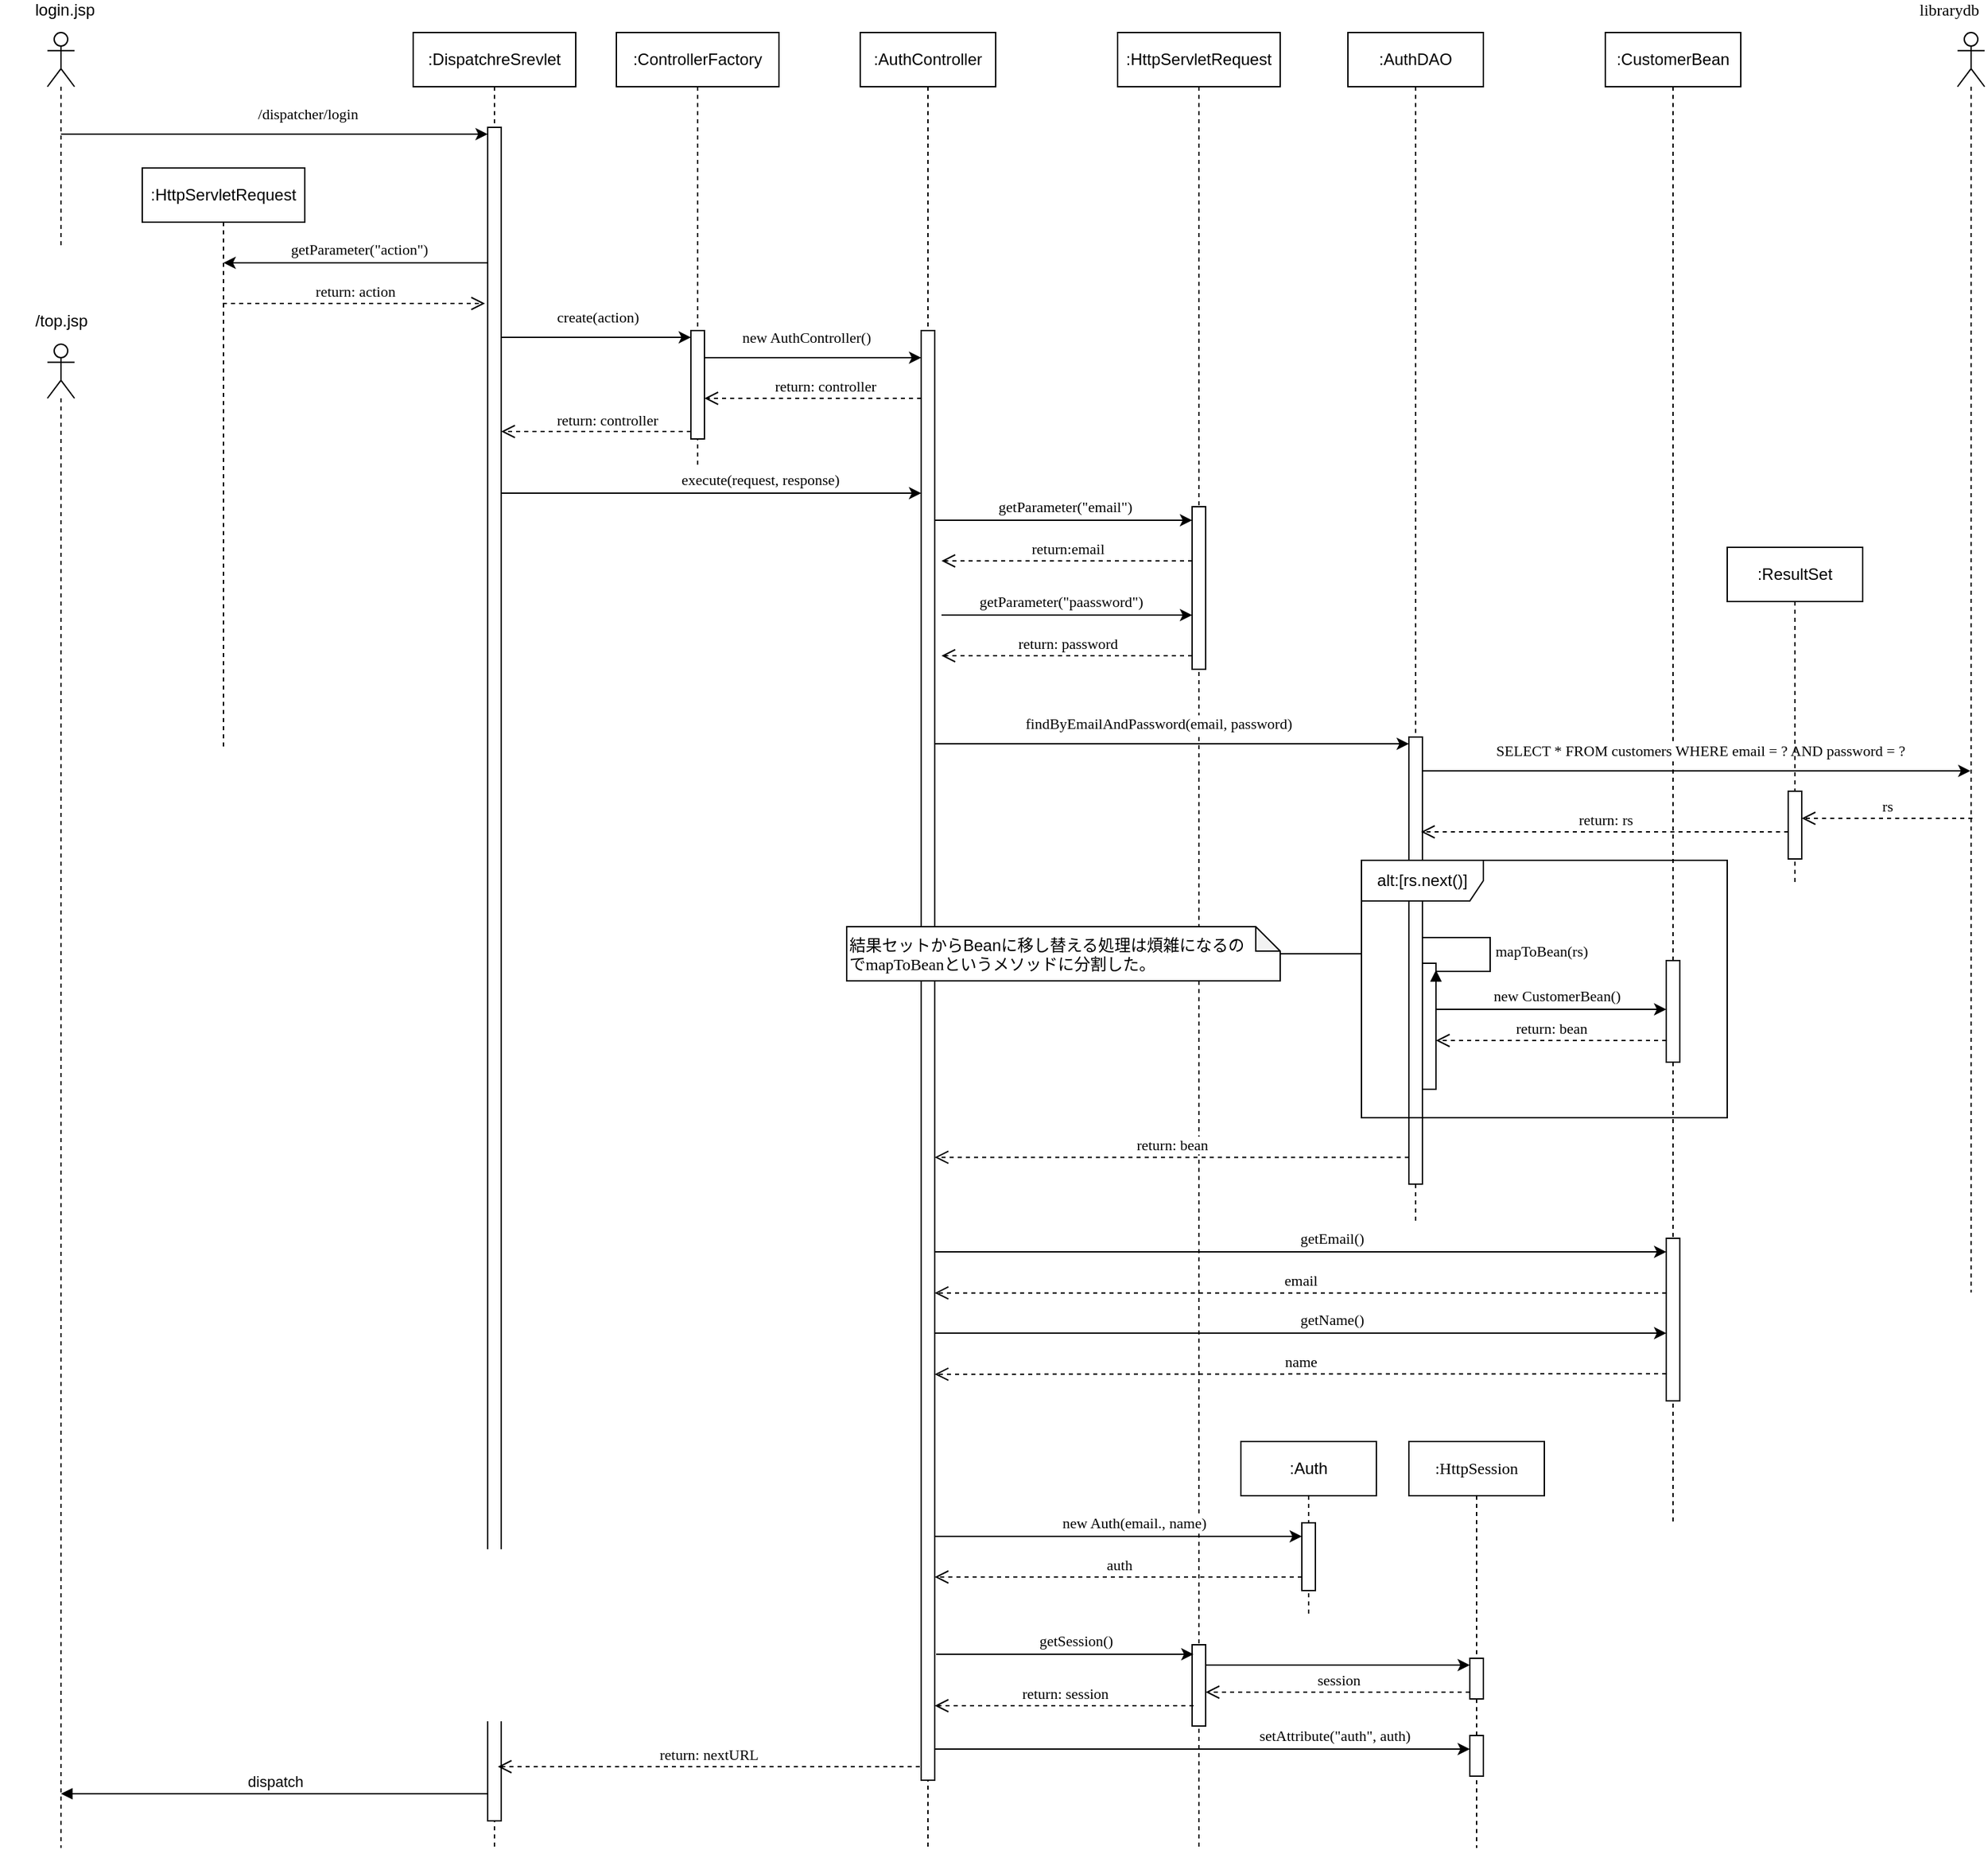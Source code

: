<mxfile version="24.9.3" pages="2">
  <diagram name="SEQ-1. 認証機能" id="X6GdfxCkcbclUyyPewcq">
    <mxGraphModel dx="2123" dy="682" grid="1" gridSize="10" guides="1" tooltips="1" connect="1" arrows="1" fold="1" page="0" pageScale="1" pageWidth="1169" pageHeight="827" math="0" shadow="0">
      <root>
        <mxCell id="0" />
        <mxCell id="1" parent="0" />
        <mxCell id="Nzng6OfeVKUN3XQnEHr7-5" value="" style="shape=umlLifeline;perimeter=lifelinePerimeter;whiteSpace=wrap;html=1;container=1;dropTarget=0;collapsible=0;recursiveResize=0;outlineConnect=0;portConstraint=eastwest;newEdgeStyle={&quot;curved&quot;:0,&quot;rounded&quot;:0};participant=umlActor;size=40;" vertex="1" parent="1">
          <mxGeometry x="-650" y="40" width="20" height="160" as="geometry" />
        </mxCell>
        <mxCell id="Nzng6OfeVKUN3XQnEHr7-6" value=":DispatchreSrevlet" style="shape=umlLifeline;perimeter=lifelinePerimeter;whiteSpace=wrap;html=1;container=1;dropTarget=0;collapsible=0;recursiveResize=0;outlineConnect=0;portConstraint=eastwest;newEdgeStyle={&quot;curved&quot;:0,&quot;rounded&quot;:0};" vertex="1" parent="1">
          <mxGeometry x="-380" y="40" width="120" height="1340" as="geometry" />
        </mxCell>
        <mxCell id="Nzng6OfeVKUN3XQnEHr7-13" value="" style="html=1;points=[[0,0,0,0,5],[0,1,0,0,-5],[1,0,0,0,5],[1,1,0,0,-5]];perimeter=orthogonalPerimeter;outlineConnect=0;targetShapes=umlLifeline;portConstraint=eastwest;newEdgeStyle={&quot;curved&quot;:0,&quot;rounded&quot;:0};" vertex="1" parent="Nzng6OfeVKUN3XQnEHr7-6">
          <mxGeometry x="55" y="70" width="10" height="1250" as="geometry" />
        </mxCell>
        <mxCell id="Nzng6OfeVKUN3XQnEHr7-8" value="login.jsp" style="text;strokeColor=none;fillColor=none;align=left;verticalAlign=middle;spacingTop=-1;spacingLeft=4;spacingRight=4;rotatable=0;labelPosition=right;points=[];portConstraint=eastwest;" vertex="1" parent="1">
          <mxGeometry x="-685" y="16" width="20" height="14" as="geometry" />
        </mxCell>
        <mxCell id="Nzng6OfeVKUN3XQnEHr7-14" style="edgeStyle=orthogonalEdgeStyle;rounded=0;orthogonalLoop=1;jettySize=auto;html=1;curved=0;entryX=0;entryY=0;entryDx=0;entryDy=5;entryPerimeter=0;" edge="1" parent="1" source="Nzng6OfeVKUN3XQnEHr7-5" target="Nzng6OfeVKUN3XQnEHr7-13">
          <mxGeometry relative="1" as="geometry">
            <Array as="points">
              <mxPoint x="-600" y="115" />
              <mxPoint x="-600" y="115" />
            </Array>
          </mxGeometry>
        </mxCell>
        <mxCell id="Nzng6OfeVKUN3XQnEHr7-16" value="&lt;font face=&quot;Lucida Console&quot;&gt;/dispatcher/login&lt;/font&gt;" style="edgeLabel;html=1;align=center;verticalAlign=middle;resizable=0;points=[];" vertex="1" connectable="0" parent="Nzng6OfeVKUN3XQnEHr7-14">
          <mxGeometry x="0.307" y="2" relative="1" as="geometry">
            <mxPoint x="-24" y="-13" as="offset" />
          </mxGeometry>
        </mxCell>
        <mxCell id="Nzng6OfeVKUN3XQnEHr7-17" value=":HttpServletRequest" style="shape=umlLifeline;perimeter=lifelinePerimeter;whiteSpace=wrap;html=1;container=1;dropTarget=0;collapsible=0;recursiveResize=0;outlineConnect=0;portConstraint=eastwest;newEdgeStyle={&quot;curved&quot;:0,&quot;rounded&quot;:0};" vertex="1" parent="1">
          <mxGeometry x="-580" y="140" width="120" height="430" as="geometry" />
        </mxCell>
        <mxCell id="Nzng6OfeVKUN3XQnEHr7-19" style="edgeStyle=orthogonalEdgeStyle;rounded=0;orthogonalLoop=1;jettySize=auto;html=1;curved=0;" edge="1" parent="1" source="Nzng6OfeVKUN3XQnEHr7-13" target="Nzng6OfeVKUN3XQnEHr7-17">
          <mxGeometry relative="1" as="geometry">
            <Array as="points">
              <mxPoint x="-410" y="210" />
              <mxPoint x="-410" y="210" />
            </Array>
          </mxGeometry>
        </mxCell>
        <mxCell id="Nzng6OfeVKUN3XQnEHr7-20" value="&lt;font face=&quot;Lucida Console&quot;&gt;getParameter(&quot;action&quot;)&lt;/font&gt;" style="edgeLabel;html=1;align=center;verticalAlign=middle;resizable=0;points=[];" vertex="1" connectable="0" parent="Nzng6OfeVKUN3XQnEHr7-19">
          <mxGeometry x="-0.325" y="1" relative="1" as="geometry">
            <mxPoint x="-29" y="-11" as="offset" />
          </mxGeometry>
        </mxCell>
        <mxCell id="Nzng6OfeVKUN3XQnEHr7-21" value="&lt;font face=&quot;Lucida Console&quot;&gt;return: action&lt;/font&gt;" style="html=1;verticalAlign=bottom;endArrow=open;dashed=1;endSize=8;curved=0;rounded=0;entryX=-0.2;entryY=0.576;entryDx=0;entryDy=0;entryPerimeter=0;" edge="1" parent="1">
          <mxGeometry relative="1" as="geometry">
            <mxPoint x="-520.5" y="240.0" as="sourcePoint" />
            <mxPoint x="-327" y="240.0" as="targetPoint" />
          </mxGeometry>
        </mxCell>
        <mxCell id="Nzng6OfeVKUN3XQnEHr7-22" value=":ControllerFactory" style="shape=umlLifeline;perimeter=lifelinePerimeter;whiteSpace=wrap;html=1;container=1;dropTarget=0;collapsible=0;recursiveResize=0;outlineConnect=0;portConstraint=eastwest;newEdgeStyle={&quot;curved&quot;:0,&quot;rounded&quot;:0};" vertex="1" parent="1">
          <mxGeometry x="-230" y="40" width="120" height="320" as="geometry" />
        </mxCell>
        <mxCell id="Nzng6OfeVKUN3XQnEHr7-23" value="" style="html=1;points=[[0,0,0,0,5],[0,1,0,0,-5],[1,0,0,0,5],[1,1,0,0,-5]];perimeter=orthogonalPerimeter;outlineConnect=0;targetShapes=umlLifeline;portConstraint=eastwest;newEdgeStyle={&quot;curved&quot;:0,&quot;rounded&quot;:0};" vertex="1" parent="Nzng6OfeVKUN3XQnEHr7-22">
          <mxGeometry x="55" y="220" width="10" height="80" as="geometry" />
        </mxCell>
        <mxCell id="Nzng6OfeVKUN3XQnEHr7-24" style="edgeStyle=orthogonalEdgeStyle;rounded=0;orthogonalLoop=1;jettySize=auto;html=1;curved=0;entryX=0;entryY=0;entryDx=0;entryDy=5;entryPerimeter=0;" edge="1" parent="1" source="Nzng6OfeVKUN3XQnEHr7-13" target="Nzng6OfeVKUN3XQnEHr7-23">
          <mxGeometry relative="1" as="geometry">
            <Array as="points">
              <mxPoint x="-280" y="265" />
              <mxPoint x="-280" y="265" />
            </Array>
          </mxGeometry>
        </mxCell>
        <mxCell id="Nzng6OfeVKUN3XQnEHr7-25" value="&lt;font face=&quot;Lucida Console&quot;&gt;create(action)&lt;/font&gt;" style="edgeLabel;html=1;align=center;verticalAlign=middle;resizable=0;points=[];" vertex="1" connectable="0" parent="Nzng6OfeVKUN3XQnEHr7-24">
          <mxGeometry x="0.154" y="-4" relative="1" as="geometry">
            <mxPoint x="-10" y="-19" as="offset" />
          </mxGeometry>
        </mxCell>
        <mxCell id="Nzng6OfeVKUN3XQnEHr7-26" value="&lt;font face=&quot;Lucida Console&quot;&gt;return: controller&lt;/font&gt;" style="html=1;verticalAlign=bottom;endArrow=open;dashed=1;endSize=8;curved=0;rounded=0;" edge="1" parent="1">
          <mxGeometry x="-0.111" relative="1" as="geometry">
            <mxPoint x="-175" y="334.5" as="sourcePoint" />
            <mxPoint x="-315" y="334.5" as="targetPoint" />
            <mxPoint as="offset" />
          </mxGeometry>
        </mxCell>
        <mxCell id="Nzng6OfeVKUN3XQnEHr7-27" value=":AuthController" style="shape=umlLifeline;perimeter=lifelinePerimeter;whiteSpace=wrap;html=1;container=1;dropTarget=0;collapsible=0;recursiveResize=0;outlineConnect=0;portConstraint=eastwest;newEdgeStyle={&quot;curved&quot;:0,&quot;rounded&quot;:0};" vertex="1" parent="1">
          <mxGeometry x="-50" y="40" width="100" height="1340" as="geometry" />
        </mxCell>
        <mxCell id="Nzng6OfeVKUN3XQnEHr7-28" value="" style="html=1;points=[[0,0,0,0,5],[0,1,0,0,-5],[1,0,0,0,5],[1,1,0,0,-5]];perimeter=orthogonalPerimeter;outlineConnect=0;targetShapes=umlLifeline;portConstraint=eastwest;newEdgeStyle={&quot;curved&quot;:0,&quot;rounded&quot;:0};" vertex="1" parent="Nzng6OfeVKUN3XQnEHr7-27">
          <mxGeometry x="45" y="220" width="10" height="1070" as="geometry" />
        </mxCell>
        <mxCell id="Nzng6OfeVKUN3XQnEHr7-34" style="edgeStyle=orthogonalEdgeStyle;rounded=0;orthogonalLoop=1;jettySize=auto;html=1;curved=0;" edge="1" parent="1" source="Nzng6OfeVKUN3XQnEHr7-23" target="Nzng6OfeVKUN3XQnEHr7-28">
          <mxGeometry relative="1" as="geometry">
            <Array as="points">
              <mxPoint x="-80" y="280" />
              <mxPoint x="-80" y="280" />
            </Array>
          </mxGeometry>
        </mxCell>
        <mxCell id="Nzng6OfeVKUN3XQnEHr7-35" value="&lt;font face=&quot;Lucida Console&quot;&gt;new AuthController()&lt;/font&gt;" style="edgeLabel;html=1;align=center;verticalAlign=middle;resizable=0;points=[];" vertex="1" connectable="0" parent="Nzng6OfeVKUN3XQnEHr7-34">
          <mxGeometry x="-0.45" y="1" relative="1" as="geometry">
            <mxPoint x="31" y="-14" as="offset" />
          </mxGeometry>
        </mxCell>
        <mxCell id="Nzng6OfeVKUN3XQnEHr7-36" value="&lt;font face=&quot;Lucida Console&quot;&gt;return: controller&lt;/font&gt;" style="html=1;verticalAlign=bottom;endArrow=open;dashed=1;endSize=8;curved=0;rounded=0;" edge="1" parent="1">
          <mxGeometry x="-0.111" relative="1" as="geometry">
            <mxPoint x="-5" y="310" as="sourcePoint" />
            <mxPoint x="-165" y="310" as="targetPoint" />
            <mxPoint as="offset" />
          </mxGeometry>
        </mxCell>
        <mxCell id="Nzng6OfeVKUN3XQnEHr7-37" style="edgeStyle=orthogonalEdgeStyle;rounded=0;orthogonalLoop=1;jettySize=auto;html=1;curved=0;" edge="1" parent="1">
          <mxGeometry relative="1" as="geometry">
            <mxPoint x="-315" y="380" as="sourcePoint" />
            <mxPoint x="-5" y="380" as="targetPoint" />
            <Array as="points">
              <mxPoint x="-220" y="380" />
              <mxPoint x="-220" y="380" />
            </Array>
          </mxGeometry>
        </mxCell>
        <mxCell id="Nzng6OfeVKUN3XQnEHr7-38" value="&lt;font face=&quot;Lucida Console&quot;&gt;execute(request, response)&lt;/font&gt;" style="edgeLabel;html=1;align=center;verticalAlign=middle;resizable=0;points=[];" vertex="1" connectable="0" parent="Nzng6OfeVKUN3XQnEHr7-37">
          <mxGeometry x="0.232" y="-3" relative="1" as="geometry">
            <mxPoint y="-13" as="offset" />
          </mxGeometry>
        </mxCell>
        <mxCell id="Nzng6OfeVKUN3XQnEHr7-39" value=":HttpServletRequest" style="shape=umlLifeline;perimeter=lifelinePerimeter;whiteSpace=wrap;html=1;container=1;dropTarget=0;collapsible=0;recursiveResize=0;outlineConnect=0;portConstraint=eastwest;newEdgeStyle={&quot;curved&quot;:0,&quot;rounded&quot;:0};" vertex="1" parent="1">
          <mxGeometry x="140" y="40" width="120" height="1340" as="geometry" />
        </mxCell>
        <mxCell id="Nzng6OfeVKUN3XQnEHr7-40" value="" style="html=1;points=[[0,0,0,0,5],[0,1,0,0,-5],[1,0,0,0,5],[1,1,0,0,-5]];perimeter=orthogonalPerimeter;outlineConnect=0;targetShapes=umlLifeline;portConstraint=eastwest;newEdgeStyle={&quot;curved&quot;:0,&quot;rounded&quot;:0};" vertex="1" parent="Nzng6OfeVKUN3XQnEHr7-39">
          <mxGeometry x="55" y="350" width="10" height="120" as="geometry" />
        </mxCell>
        <mxCell id="Nzng6OfeVKUN3XQnEHr7-90" value="" style="html=1;points=[[0,0,0,0,5],[0,1,0,0,-5],[1,0,0,0,5],[1,1,0,0,-5]];perimeter=orthogonalPerimeter;outlineConnect=0;targetShapes=umlLifeline;portConstraint=eastwest;newEdgeStyle={&quot;curved&quot;:0,&quot;rounded&quot;:0};" vertex="1" parent="Nzng6OfeVKUN3XQnEHr7-39">
          <mxGeometry x="55" y="1190" width="10" height="60" as="geometry" />
        </mxCell>
        <mxCell id="Nzng6OfeVKUN3XQnEHr7-41" style="edgeStyle=orthogonalEdgeStyle;rounded=0;orthogonalLoop=1;jettySize=auto;html=1;curved=0;" edge="1" parent="1" source="Nzng6OfeVKUN3XQnEHr7-28" target="Nzng6OfeVKUN3XQnEHr7-40">
          <mxGeometry relative="1" as="geometry">
            <Array as="points">
              <mxPoint x="80" y="400" />
              <mxPoint x="80" y="400" />
            </Array>
          </mxGeometry>
        </mxCell>
        <mxCell id="Nzng6OfeVKUN3XQnEHr7-42" value="&lt;font face=&quot;Lucida Console&quot;&gt;getParameter(&quot;email&quot;)&lt;/font&gt;" style="edgeLabel;html=1;align=center;verticalAlign=middle;resizable=0;points=[];" vertex="1" connectable="0" parent="Nzng6OfeVKUN3XQnEHr7-41">
          <mxGeometry x="-0.05" y="4" relative="1" as="geometry">
            <mxPoint x="5" y="-6" as="offset" />
          </mxGeometry>
        </mxCell>
        <mxCell id="Nzng6OfeVKUN3XQnEHr7-43" value="&lt;font face=&quot;Lucida Console&quot;&gt;return:email&lt;/font&gt;" style="html=1;verticalAlign=bottom;endArrow=open;dashed=1;endSize=8;curved=0;rounded=0;" edge="1" parent="1" source="Nzng6OfeVKUN3XQnEHr7-40">
          <mxGeometry relative="1" as="geometry">
            <mxPoint x="190" y="430" as="sourcePoint" />
            <mxPoint x="10" y="430" as="targetPoint" />
          </mxGeometry>
        </mxCell>
        <mxCell id="Nzng6OfeVKUN3XQnEHr7-44" style="edgeStyle=orthogonalEdgeStyle;rounded=0;orthogonalLoop=1;jettySize=auto;html=1;curved=0;" edge="1" parent="1" target="Nzng6OfeVKUN3XQnEHr7-40">
          <mxGeometry relative="1" as="geometry">
            <mxPoint x="10" y="470" as="sourcePoint" />
            <mxPoint x="190" y="470" as="targetPoint" />
            <Array as="points">
              <mxPoint x="150" y="470" />
              <mxPoint x="150" y="470" />
            </Array>
          </mxGeometry>
        </mxCell>
        <mxCell id="Nzng6OfeVKUN3XQnEHr7-45" value="&lt;font face=&quot;Lucida Console&quot;&gt;getParameter(&quot;paassword&quot;)&lt;/font&gt;" style="edgeLabel;html=1;align=center;verticalAlign=middle;resizable=0;points=[];" vertex="1" connectable="0" parent="Nzng6OfeVKUN3XQnEHr7-44">
          <mxGeometry x="-0.05" y="4" relative="1" as="geometry">
            <mxPoint y="-6" as="offset" />
          </mxGeometry>
        </mxCell>
        <mxCell id="Nzng6OfeVKUN3XQnEHr7-46" value="&lt;font face=&quot;Lucida Console&quot;&gt;return: password&lt;/font&gt;" style="html=1;verticalAlign=bottom;endArrow=open;dashed=1;endSize=8;curved=0;rounded=0;" edge="1" parent="1">
          <mxGeometry relative="1" as="geometry">
            <mxPoint x="195" y="500" as="sourcePoint" />
            <mxPoint x="10" y="500" as="targetPoint" />
          </mxGeometry>
        </mxCell>
        <mxCell id="Nzng6OfeVKUN3XQnEHr7-47" value=":AuthDAO" style="shape=umlLifeline;perimeter=lifelinePerimeter;whiteSpace=wrap;html=1;container=1;dropTarget=0;collapsible=0;recursiveResize=0;outlineConnect=0;portConstraint=eastwest;newEdgeStyle={&quot;curved&quot;:0,&quot;rounded&quot;:0};" vertex="1" parent="1">
          <mxGeometry x="310" y="40" width="100" height="880" as="geometry" />
        </mxCell>
        <mxCell id="Nzng6OfeVKUN3XQnEHr7-48" value="" style="html=1;points=[[0,0,0,0,5],[0,1,0,0,-5],[1,0,0,0,5],[1,1,0,0,-5]];perimeter=orthogonalPerimeter;outlineConnect=0;targetShapes=umlLifeline;portConstraint=eastwest;newEdgeStyle={&quot;curved&quot;:0,&quot;rounded&quot;:0};" vertex="1" parent="Nzng6OfeVKUN3XQnEHr7-47">
          <mxGeometry x="45" y="520" width="10" height="330" as="geometry" />
        </mxCell>
        <mxCell id="Nzng6OfeVKUN3XQnEHr7-84" value="" style="html=1;points=[[0,0,0,0,5],[0,1,0,0,-5],[1,0,0,0,5],[1,1,0,0,-5]];perimeter=orthogonalPerimeter;outlineConnect=0;targetShapes=umlLifeline;portConstraint=eastwest;newEdgeStyle={&quot;curved&quot;:0,&quot;rounded&quot;:0};" vertex="1" parent="Nzng6OfeVKUN3XQnEHr7-47">
          <mxGeometry x="55" y="687" width="10" height="93" as="geometry" />
        </mxCell>
        <mxCell id="Nzng6OfeVKUN3XQnEHr7-85" value="&lt;font face=&quot;Lucida Console&quot;&gt;mapToBean(rs)&lt;/font&gt;" style="html=1;align=left;spacingLeft=2;endArrow=block;rounded=0;edgeStyle=orthogonalEdgeStyle;curved=0;rounded=0;entryX=1;entryY=0;entryDx=0;entryDy=5;entryPerimeter=0;" edge="1" target="Nzng6OfeVKUN3XQnEHr7-84" parent="Nzng6OfeVKUN3XQnEHr7-47">
          <mxGeometry x="0.026" relative="1" as="geometry">
            <mxPoint x="55" y="668" as="sourcePoint" />
            <Array as="points">
              <mxPoint x="105" y="668" />
              <mxPoint x="105" y="693" />
            </Array>
            <mxPoint x="70" y="648" as="targetPoint" />
            <mxPoint as="offset" />
          </mxGeometry>
        </mxCell>
        <mxCell id="Nzng6OfeVKUN3XQnEHr7-50" style="edgeStyle=orthogonalEdgeStyle;rounded=0;orthogonalLoop=1;jettySize=auto;html=1;curved=0;entryX=0;entryY=0;entryDx=0;entryDy=5;entryPerimeter=0;" edge="1" parent="1" source="Nzng6OfeVKUN3XQnEHr7-28" target="Nzng6OfeVKUN3XQnEHr7-48">
          <mxGeometry relative="1" as="geometry">
            <Array as="points">
              <mxPoint x="310" y="565" />
              <mxPoint x="310" y="565" />
            </Array>
          </mxGeometry>
        </mxCell>
        <mxCell id="Nzng6OfeVKUN3XQnEHr7-51" value="&lt;font face=&quot;Lucida Console&quot;&gt;findByEmailAndPassword(email, password)&lt;/font&gt;" style="edgeLabel;html=1;align=center;verticalAlign=middle;resizable=0;points=[];" vertex="1" connectable="0" parent="Nzng6OfeVKUN3XQnEHr7-50">
          <mxGeometry x="-0.286" y="-2" relative="1" as="geometry">
            <mxPoint x="40" y="-17" as="offset" />
          </mxGeometry>
        </mxCell>
        <mxCell id="Nzng6OfeVKUN3XQnEHr7-52" value=":CustomerBean" style="shape=umlLifeline;perimeter=lifelinePerimeter;whiteSpace=wrap;html=1;container=1;dropTarget=0;collapsible=0;recursiveResize=0;outlineConnect=0;portConstraint=eastwest;newEdgeStyle={&quot;curved&quot;:0,&quot;rounded&quot;:0};" vertex="1" parent="1">
          <mxGeometry x="500" y="40" width="100" height="1100" as="geometry" />
        </mxCell>
        <mxCell id="Nzng6OfeVKUN3XQnEHr7-61" value="" style="html=1;points=[[0,0,0,0,5],[0,1,0,0,-5],[1,0,0,0,5],[1,1,0,0,-5]];perimeter=orthogonalPerimeter;outlineConnect=0;targetShapes=umlLifeline;portConstraint=eastwest;newEdgeStyle={&quot;curved&quot;:0,&quot;rounded&quot;:0};" vertex="1" parent="Nzng6OfeVKUN3XQnEHr7-52">
          <mxGeometry x="45" y="685" width="10" height="75" as="geometry" />
        </mxCell>
        <mxCell id="Nzng6OfeVKUN3XQnEHr7-108" value="" style="html=1;points=[[0,0,0,0,5],[0,1,0,0,-5],[1,0,0,0,5],[1,1,0,0,-5]];perimeter=orthogonalPerimeter;outlineConnect=0;targetShapes=umlLifeline;portConstraint=eastwest;newEdgeStyle={&quot;curved&quot;:0,&quot;rounded&quot;:0};" vertex="1" parent="Nzng6OfeVKUN3XQnEHr7-52">
          <mxGeometry x="45" y="890" width="10" height="120" as="geometry" />
        </mxCell>
        <mxCell id="Nzng6OfeVKUN3XQnEHr7-53" value="" style="shape=umlLifeline;perimeter=lifelinePerimeter;whiteSpace=wrap;html=1;container=1;dropTarget=0;collapsible=0;recursiveResize=0;outlineConnect=0;portConstraint=eastwest;newEdgeStyle={&quot;curved&quot;:0,&quot;rounded&quot;:0};participant=umlActor;" vertex="1" parent="1">
          <mxGeometry x="760" y="40" width="20" height="930" as="geometry" />
        </mxCell>
        <mxCell id="Nzng6OfeVKUN3XQnEHr7-54" value="librarydb" style="text;strokeColor=none;fillColor=none;align=left;verticalAlign=middle;spacingTop=-1;spacingLeft=4;spacingRight=4;rotatable=0;labelPosition=right;points=[];portConstraint=eastwest;fontFamily=Lucida Console;" vertex="1" parent="1">
          <mxGeometry x="706" y="16" width="20" height="14" as="geometry" />
        </mxCell>
        <mxCell id="Nzng6OfeVKUN3XQnEHr7-57" style="edgeStyle=orthogonalEdgeStyle;rounded=0;orthogonalLoop=1;jettySize=auto;html=1;curved=0;" edge="1" parent="1" source="Nzng6OfeVKUN3XQnEHr7-48" target="Nzng6OfeVKUN3XQnEHr7-53">
          <mxGeometry relative="1" as="geometry">
            <Array as="points">
              <mxPoint x="570" y="585" />
              <mxPoint x="570" y="585" />
            </Array>
          </mxGeometry>
        </mxCell>
        <mxCell id="Nzng6OfeVKUN3XQnEHr7-58" value="&lt;font face=&quot;Lucida Console&quot;&gt;SELECT * FROM customers WHERE email = ? AND password = ?&lt;/font&gt;" style="edgeLabel;html=1;align=center;verticalAlign=middle;resizable=0;points=[];" vertex="1" connectable="0" parent="Nzng6OfeVKUN3XQnEHr7-57">
          <mxGeometry x="0.323" relative="1" as="geometry">
            <mxPoint x="-63" y="-15" as="offset" />
          </mxGeometry>
        </mxCell>
        <mxCell id="Nzng6OfeVKUN3XQnEHr7-59" value="&lt;div&gt;&lt;font face=&quot;Lucida Console&quot;&gt;&lt;br&gt;&lt;/font&gt;&lt;/div&gt;&lt;font face=&quot;Lucida Console&quot;&gt;rs&lt;/font&gt;" style="html=1;verticalAlign=bottom;endArrow=open;dashed=1;endSize=8;curved=0;rounded=0;exitX=0.3;exitY=0.635;exitDx=0;exitDy=0;exitPerimeter=0;" edge="1" parent="1" target="Nzng6OfeVKUN3XQnEHr7-72">
          <mxGeometry relative="1" as="geometry">
            <mxPoint x="771" y="620" as="sourcePoint" />
            <mxPoint x="650" y="620" as="targetPoint" />
          </mxGeometry>
        </mxCell>
        <mxCell id="Nzng6OfeVKUN3XQnEHr7-64" style="edgeStyle=orthogonalEdgeStyle;rounded=0;orthogonalLoop=1;jettySize=auto;html=1;curved=0;" edge="1" parent="1">
          <mxGeometry relative="1" as="geometry">
            <mxPoint x="375" y="761" as="sourcePoint" />
            <mxPoint x="545" y="761" as="targetPoint" />
            <Array as="points">
              <mxPoint x="500" y="761" />
              <mxPoint x="500" y="761" />
            </Array>
          </mxGeometry>
        </mxCell>
        <mxCell id="Nzng6OfeVKUN3XQnEHr7-65" value="&lt;font face=&quot;Lucida Console&quot;&gt;new CustomerBean()&lt;/font&gt;" style="edgeLabel;html=1;align=center;verticalAlign=middle;resizable=0;points=[];" vertex="1" connectable="0" parent="Nzng6OfeVKUN3XQnEHr7-64">
          <mxGeometry x="0.167" y="1" relative="1" as="geometry">
            <mxPoint x="-10" y="-9" as="offset" />
          </mxGeometry>
        </mxCell>
        <mxCell id="Nzng6OfeVKUN3XQnEHr7-66" value="&lt;font face=&quot;Lucida Console&quot;&gt;return: bean&lt;/font&gt;" style="html=1;verticalAlign=bottom;endArrow=open;dashed=1;endSize=8;curved=0;rounded=0;" edge="1" parent="1">
          <mxGeometry relative="1" as="geometry">
            <mxPoint x="545" y="784" as="sourcePoint" />
            <mxPoint x="375" y="784" as="targetPoint" />
          </mxGeometry>
        </mxCell>
        <mxCell id="Nzng6OfeVKUN3XQnEHr7-67" value="alt:[rs.next()]" style="shape=umlFrame;whiteSpace=wrap;html=1;pointerEvents=0;width=90;height=30;" vertex="1" parent="1">
          <mxGeometry x="320" y="651" width="270" height="190" as="geometry" />
        </mxCell>
        <mxCell id="Nzng6OfeVKUN3XQnEHr7-70" value=":ResultSet" style="shape=umlLifeline;perimeter=lifelinePerimeter;whiteSpace=wrap;html=1;container=1;dropTarget=0;collapsible=0;recursiveResize=0;outlineConnect=0;portConstraint=eastwest;newEdgeStyle={&quot;curved&quot;:0,&quot;rounded&quot;:0};" vertex="1" parent="1">
          <mxGeometry x="590" y="420" width="100" height="250" as="geometry" />
        </mxCell>
        <mxCell id="Nzng6OfeVKUN3XQnEHr7-72" value="" style="html=1;points=[[0,0,0,0,5],[0,1,0,0,-5],[1,0,0,0,5],[1,1,0,0,-5]];perimeter=orthogonalPerimeter;outlineConnect=0;targetShapes=umlLifeline;portConstraint=eastwest;newEdgeStyle={&quot;curved&quot;:0,&quot;rounded&quot;:0};" vertex="1" parent="Nzng6OfeVKUN3XQnEHr7-70">
          <mxGeometry x="45" y="180" width="10" height="50" as="geometry" />
        </mxCell>
        <mxCell id="Nzng6OfeVKUN3XQnEHr7-73" value="&lt;font face=&quot;Lucida Console&quot;&gt;return: rs&lt;/font&gt;" style="html=1;verticalAlign=bottom;endArrow=open;dashed=1;endSize=8;curved=0;rounded=0;entryX=0.54;entryY=0.666;entryDx=0;entryDy=0;entryPerimeter=0;" edge="1" parent="1">
          <mxGeometry relative="1" as="geometry">
            <mxPoint x="635" y="630.0" as="sourcePoint" />
            <mxPoint x="364" y="630.0" as="targetPoint" />
          </mxGeometry>
        </mxCell>
        <mxCell id="Nzng6OfeVKUN3XQnEHr7-86" value="&lt;font face=&quot;Lucida Console&quot;&gt;return: bean&lt;/font&gt;" style="html=1;verticalAlign=bottom;endArrow=open;dashed=1;endSize=8;curved=0;rounded=0;exitX=0.5;exitY=0.554;exitDx=0;exitDy=0;exitPerimeter=0;" edge="1" parent="1" target="Nzng6OfeVKUN3XQnEHr7-28">
          <mxGeometry relative="1" as="geometry">
            <mxPoint x="355" y="870.24" as="sourcePoint" />
            <mxPoint x="75" y="870.0" as="targetPoint" />
          </mxGeometry>
        </mxCell>
        <mxCell id="Nzng6OfeVKUN3XQnEHr7-89" style="edgeStyle=orthogonalEdgeStyle;rounded=0;orthogonalLoop=1;jettySize=auto;html=1;curved=0;" edge="1" parent="1">
          <mxGeometry relative="1" as="geometry">
            <mxPoint x="6" y="1237" as="sourcePoint" />
            <mxPoint x="196" y="1237" as="targetPoint" />
            <Array as="points">
              <mxPoint x="131" y="1237" />
              <mxPoint x="131" y="1237" />
            </Array>
          </mxGeometry>
        </mxCell>
        <mxCell id="Nzng6OfeVKUN3XQnEHr7-91" value="&lt;font face=&quot;Lucida Console&quot;&gt;getSession()&lt;/font&gt;" style="edgeLabel;html=1;align=center;verticalAlign=middle;resizable=0;points=[];" vertex="1" connectable="0" parent="Nzng6OfeVKUN3XQnEHr7-89">
          <mxGeometry x="0.084" y="2" relative="1" as="geometry">
            <mxPoint y="-8" as="offset" />
          </mxGeometry>
        </mxCell>
        <mxCell id="Nzng6OfeVKUN3XQnEHr7-92" value="&lt;font face=&quot;Lucida Console&quot;&gt;:HttpSession&lt;/font&gt;" style="shape=umlLifeline;perimeter=lifelinePerimeter;whiteSpace=wrap;html=1;container=1;dropTarget=0;collapsible=0;recursiveResize=0;outlineConnect=0;portConstraint=eastwest;newEdgeStyle={&quot;curved&quot;:0,&quot;rounded&quot;:0};" vertex="1" parent="1">
          <mxGeometry x="355" y="1080" width="100" height="300" as="geometry" />
        </mxCell>
        <mxCell id="Nzng6OfeVKUN3XQnEHr7-93" value="" style="html=1;points=[[0,0,0,0,5],[0,1,0,0,-5],[1,0,0,0,5],[1,1,0,0,-5]];perimeter=orthogonalPerimeter;outlineConnect=0;targetShapes=umlLifeline;portConstraint=eastwest;newEdgeStyle={&quot;curved&quot;:0,&quot;rounded&quot;:0};" vertex="1" parent="Nzng6OfeVKUN3XQnEHr7-92">
          <mxGeometry x="45" y="160" width="10" height="30" as="geometry" />
        </mxCell>
        <mxCell id="Nzng6OfeVKUN3XQnEHr7-100" value="" style="html=1;points=[[0,0,0,0,5],[0,1,0,0,-5],[1,0,0,0,5],[1,1,0,0,-5]];perimeter=orthogonalPerimeter;outlineConnect=0;targetShapes=umlLifeline;portConstraint=eastwest;newEdgeStyle={&quot;curved&quot;:0,&quot;rounded&quot;:0};" vertex="1" parent="Nzng6OfeVKUN3XQnEHr7-92">
          <mxGeometry x="45" y="217" width="10" height="30" as="geometry" />
        </mxCell>
        <mxCell id="Nzng6OfeVKUN3XQnEHr7-94" style="edgeStyle=orthogonalEdgeStyle;rounded=0;orthogonalLoop=1;jettySize=auto;html=1;curved=0;" edge="1" parent="1">
          <mxGeometry relative="1" as="geometry">
            <mxPoint x="205" y="1245" as="sourcePoint" />
            <mxPoint x="400" y="1245" as="targetPoint" />
            <Array as="points">
              <mxPoint x="220" y="1245" />
              <mxPoint x="220" y="1245" />
            </Array>
          </mxGeometry>
        </mxCell>
        <mxCell id="Nzng6OfeVKUN3XQnEHr7-96" value="&lt;font face=&quot;Lucida Console&quot;&gt;session&lt;/font&gt;" style="html=1;verticalAlign=bottom;endArrow=open;dashed=1;endSize=8;curved=0;rounded=0;" edge="1" parent="1">
          <mxGeometry relative="1" as="geometry">
            <mxPoint x="400" y="1265" as="sourcePoint" />
            <mxPoint x="205" y="1265" as="targetPoint" />
          </mxGeometry>
        </mxCell>
        <mxCell id="Nzng6OfeVKUN3XQnEHr7-97" value="&lt;font face=&quot;Lucida Console&quot;&gt;return: session&lt;/font&gt;" style="html=1;verticalAlign=bottom;endArrow=open;dashed=1;endSize=8;curved=0;rounded=0;" edge="1" parent="1">
          <mxGeometry relative="1" as="geometry">
            <mxPoint x="196" y="1275" as="sourcePoint" />
            <mxPoint x="5" y="1275" as="targetPoint" />
          </mxGeometry>
        </mxCell>
        <mxCell id="Nzng6OfeVKUN3XQnEHr7-98" style="edgeStyle=orthogonalEdgeStyle;rounded=0;orthogonalLoop=1;jettySize=auto;html=1;curved=0;" edge="1" parent="1" target="Nzng6OfeVKUN3XQnEHr7-100">
          <mxGeometry relative="1" as="geometry">
            <mxPoint x="5" y="1307" as="sourcePoint" />
            <mxPoint x="395" y="1307" as="targetPoint" />
            <Array as="points">
              <mxPoint x="400" y="1307" />
              <mxPoint x="400" y="1307" />
            </Array>
          </mxGeometry>
        </mxCell>
        <mxCell id="Nzng6OfeVKUN3XQnEHr7-99" value="&lt;font face=&quot;Lucida Console&quot;&gt;setAttribute(&quot;auth&quot;, auth)&lt;/font&gt;" style="edgeLabel;html=1;align=center;verticalAlign=middle;resizable=0;points=[];" vertex="1" connectable="0" parent="Nzng6OfeVKUN3XQnEHr7-98">
          <mxGeometry x="0.084" y="2" relative="1" as="geometry">
            <mxPoint x="81" y="-8" as="offset" />
          </mxGeometry>
        </mxCell>
        <mxCell id="Nzng6OfeVKUN3XQnEHr7-101" value=":Auth" style="shape=umlLifeline;perimeter=lifelinePerimeter;whiteSpace=wrap;html=1;container=1;dropTarget=0;collapsible=0;recursiveResize=0;outlineConnect=0;portConstraint=eastwest;newEdgeStyle={&quot;curved&quot;:0,&quot;rounded&quot;:0};" vertex="1" parent="1">
          <mxGeometry x="231" y="1080" width="100" height="130" as="geometry" />
        </mxCell>
        <mxCell id="Nzng6OfeVKUN3XQnEHr7-104" value="" style="html=1;points=[[0,0,0,0,5],[0,1,0,0,-5],[1,0,0,0,5],[1,1,0,0,-5]];perimeter=orthogonalPerimeter;outlineConnect=0;targetShapes=umlLifeline;portConstraint=eastwest;newEdgeStyle={&quot;curved&quot;:0,&quot;rounded&quot;:0};" vertex="1" parent="Nzng6OfeVKUN3XQnEHr7-101">
          <mxGeometry x="45" y="60" width="10" height="50" as="geometry" />
        </mxCell>
        <mxCell id="Nzng6OfeVKUN3XQnEHr7-102" style="edgeStyle=orthogonalEdgeStyle;rounded=0;orthogonalLoop=1;jettySize=auto;html=1;curved=0;" edge="1" parent="1">
          <mxGeometry relative="1" as="geometry">
            <mxPoint x="5" y="1150" as="sourcePoint" />
            <mxPoint x="276" y="1150" as="targetPoint" />
            <Array as="points">
              <mxPoint x="80" y="1150" />
              <mxPoint x="80" y="1150" />
            </Array>
          </mxGeometry>
        </mxCell>
        <mxCell id="Nzng6OfeVKUN3XQnEHr7-103" value="&lt;font face=&quot;Lucida Console&quot;&gt;new Auth(email., name)&lt;/font&gt;" style="edgeLabel;html=1;align=center;verticalAlign=middle;resizable=0;points=[];" vertex="1" connectable="0" parent="Nzng6OfeVKUN3XQnEHr7-102">
          <mxGeometry x="0.084" y="2" relative="1" as="geometry">
            <mxPoint y="-8" as="offset" />
          </mxGeometry>
        </mxCell>
        <mxCell id="Nzng6OfeVKUN3XQnEHr7-105" value="&lt;font face=&quot;Lucida Console&quot;&gt;auth&lt;/font&gt;" style="html=1;verticalAlign=bottom;endArrow=open;dashed=1;endSize=8;curved=0;rounded=0;" edge="1" parent="1" target="Nzng6OfeVKUN3XQnEHr7-28">
          <mxGeometry relative="1" as="geometry">
            <mxPoint x="276" y="1180" as="sourcePoint" />
            <mxPoint x="-74" y="1180" as="targetPoint" />
          </mxGeometry>
        </mxCell>
        <mxCell id="Nzng6OfeVKUN3XQnEHr7-106" style="edgeStyle=orthogonalEdgeStyle;rounded=0;orthogonalLoop=1;jettySize=auto;html=1;curved=0;" edge="1" parent="1" target="Nzng6OfeVKUN3XQnEHr7-108">
          <mxGeometry relative="1" as="geometry">
            <mxPoint x="5" y="940" as="sourcePoint" />
            <mxPoint x="490" y="940" as="targetPoint" />
            <Array as="points">
              <mxPoint x="130" y="940" />
              <mxPoint x="130" y="940" />
            </Array>
          </mxGeometry>
        </mxCell>
        <mxCell id="Nzng6OfeVKUN3XQnEHr7-107" value="&lt;font face=&quot;Lucida Console&quot;&gt;getEmail()&lt;/font&gt;" style="edgeLabel;html=1;align=center;verticalAlign=middle;resizable=0;points=[];" vertex="1" connectable="0" parent="Nzng6OfeVKUN3XQnEHr7-106">
          <mxGeometry x="0.084" y="2" relative="1" as="geometry">
            <mxPoint y="-8" as="offset" />
          </mxGeometry>
        </mxCell>
        <mxCell id="Nzng6OfeVKUN3XQnEHr7-109" value="&lt;font face=&quot;Lucida Console&quot;&gt;email&lt;/font&gt;" style="html=1;verticalAlign=bottom;endArrow=open;dashed=1;endSize=8;curved=0;rounded=0;entryX=0.5;entryY=0.602;entryDx=0;entryDy=0;entryPerimeter=0;" edge="1" parent="1" source="Nzng6OfeVKUN3XQnEHr7-108">
          <mxGeometry relative="1" as="geometry">
            <mxPoint x="370" y="970" as="sourcePoint" />
            <mxPoint x="5" y="970.36" as="targetPoint" />
          </mxGeometry>
        </mxCell>
        <mxCell id="Nzng6OfeVKUN3XQnEHr7-110" style="edgeStyle=orthogonalEdgeStyle;rounded=0;orthogonalLoop=1;jettySize=auto;html=1;curved=0;" edge="1" parent="1">
          <mxGeometry relative="1" as="geometry">
            <mxPoint x="5" y="1000" as="sourcePoint" />
            <mxPoint x="545" y="1000" as="targetPoint" />
            <Array as="points">
              <mxPoint x="130" y="1000" />
              <mxPoint x="130" y="1000" />
            </Array>
          </mxGeometry>
        </mxCell>
        <mxCell id="Nzng6OfeVKUN3XQnEHr7-111" value="&lt;font face=&quot;Lucida Console&quot;&gt;getName()&lt;/font&gt;" style="edgeLabel;html=1;align=center;verticalAlign=middle;resizable=0;points=[];" vertex="1" connectable="0" parent="Nzng6OfeVKUN3XQnEHr7-110">
          <mxGeometry x="0.084" y="2" relative="1" as="geometry">
            <mxPoint y="-8" as="offset" />
          </mxGeometry>
        </mxCell>
        <mxCell id="Nzng6OfeVKUN3XQnEHr7-112" value="&lt;font face=&quot;Lucida Console&quot;&gt;name&lt;/font&gt;" style="html=1;verticalAlign=bottom;endArrow=open;dashed=1;endSize=8;curved=0;rounded=0;entryX=0.5;entryY=0.602;entryDx=0;entryDy=0;entryPerimeter=0;" edge="1" parent="1">
          <mxGeometry relative="1" as="geometry">
            <mxPoint x="545" y="1030" as="sourcePoint" />
            <mxPoint x="5" y="1030.36" as="targetPoint" />
            <mxPoint as="offset" />
          </mxGeometry>
        </mxCell>
        <mxCell id="Nzng6OfeVKUN3XQnEHr7-114" value="&lt;font face=&quot;Lucida Console&quot;&gt;return: nextURL&lt;/font&gt;" style="html=1;verticalAlign=bottom;endArrow=open;dashed=1;endSize=8;curved=0;rounded=0;" edge="1" parent="1">
          <mxGeometry relative="1" as="geometry">
            <mxPoint x="-6" y="1320" as="sourcePoint" />
            <mxPoint x="-317.5" y="1320" as="targetPoint" />
          </mxGeometry>
        </mxCell>
        <mxCell id="Nzng6OfeVKUN3XQnEHr7-117" value="dispatch" style="html=1;verticalAlign=bottom;endArrow=block;curved=0;rounded=0;" edge="1" parent="1" target="Nzng6OfeVKUN3XQnEHr7-115">
          <mxGeometry width="80" relative="1" as="geometry">
            <mxPoint x="-325" y="1340" as="sourcePoint" />
            <mxPoint x="-440.5" y="1340" as="targetPoint" />
          </mxGeometry>
        </mxCell>
        <mxCell id="Nzng6OfeVKUN3XQnEHr7-115" value="" style="shape=umlLifeline;perimeter=lifelinePerimeter;whiteSpace=wrap;html=1;container=0;dropTarget=0;collapsible=0;recursiveResize=0;outlineConnect=0;portConstraint=eastwest;newEdgeStyle={&quot;curved&quot;:0,&quot;rounded&quot;:0};participant=umlActor;" vertex="1" parent="1">
          <mxGeometry x="-650" y="270" width="20" height="1110" as="geometry" />
        </mxCell>
        <mxCell id="Nzng6OfeVKUN3XQnEHr7-116" value="&lt;span style=&quot;font-weight: normal;&quot;&gt;/top.jsp&lt;/span&gt;" style="text;align=center;fontStyle=1;verticalAlign=middle;spacingLeft=3;spacingRight=3;strokeColor=none;rotatable=0;points=[[0,0.5],[1,0.5]];portConstraint=eastwest;html=1;container=0;" vertex="1" parent="1">
          <mxGeometry x="-680" y="240" width="80" height="26" as="geometry" />
        </mxCell>
        <mxCell id="Nzng6OfeVKUN3XQnEHr7-120" style="edgeStyle=orthogonalEdgeStyle;rounded=0;orthogonalLoop=1;jettySize=auto;html=1;endArrow=none;endFill=0;exitX=0;exitY=0;exitDx=320;exitDy=29;exitPerimeter=0;" edge="1" parent="1" source="Nzng6OfeVKUN3XQnEHr7-119" target="Nzng6OfeVKUN3XQnEHr7-67">
          <mxGeometry relative="1" as="geometry">
            <Array as="points">
              <mxPoint x="70" y="720" />
            </Array>
          </mxGeometry>
        </mxCell>
        <mxCell id="Nzng6OfeVKUN3XQnEHr7-119" value="結果セットからBeanに移し替える処理は煩雑になるの&lt;div&gt;で&lt;font style=&quot;background-color: initial;&quot; face=&quot;Lucida Console&quot;&gt;mapToBean&lt;/font&gt;&lt;span style=&quot;background-color: initial;&quot;&gt;というメソッドに分割した。&lt;/span&gt;&lt;/div&gt;" style="shape=note;whiteSpace=wrap;html=1;backgroundOutline=1;darkOpacity=0.05;align=left;size=18;verticalAlign=top;" vertex="1" parent="1">
          <mxGeometry x="-60" y="700" width="320" height="40" as="geometry" />
        </mxCell>
      </root>
    </mxGraphModel>
  </diagram>
  <diagram id="mb781ekADRqCZrRbSJpg" name="SEQ-2. 利用者管理・検索画面表示">
    <mxGraphModel dx="1732" dy="977" grid="1" gridSize="10" guides="1" tooltips="1" connect="1" arrows="1" fold="1" page="0" pageScale="1" pageWidth="1169" pageHeight="827" math="0" shadow="0">
      <root>
        <mxCell id="0" />
        <mxCell id="1" parent="0" />
        <mxCell id="YTn_nKFmvio283lLQjD0-5" style="edgeStyle=orthogonalEdgeStyle;rounded=0;orthogonalLoop=1;jettySize=auto;html=1;curved=0;" edge="1" parent="1">
          <mxGeometry relative="1" as="geometry">
            <mxPoint x="-398.5" y="-120" as="sourcePoint" />
            <mxPoint x="-213" y="-119" as="targetPoint" />
            <Array as="points">
              <mxPoint x="-398" y="-119" />
            </Array>
          </mxGeometry>
        </mxCell>
        <mxCell id="YTn_nKFmvio283lLQjD0-1" value="" style="shape=umlLifeline;perimeter=lifelinePerimeter;whiteSpace=wrap;html=1;container=1;dropTarget=0;collapsible=0;recursiveResize=0;outlineConnect=0;portConstraint=eastwest;newEdgeStyle={&quot;curved&quot;:0,&quot;rounded&quot;:0};participant=umlActor;" vertex="1" parent="1">
          <mxGeometry x="-410" y="-200" width="20" height="300" as="geometry" />
        </mxCell>
        <mxCell id="YTn_nKFmvio283lLQjD0-2" value="&lt;font face=&quot;Lucida Console&quot;&gt;top.jsp&lt;/font&gt;" style="text;html=1;align=center;verticalAlign=middle;whiteSpace=wrap;rounded=0;" vertex="1" parent="1">
          <mxGeometry x="-430" y="-240" width="60" height="30" as="geometry" />
        </mxCell>
        <mxCell id="YTn_nKFmvio283lLQjD0-3" value=":DispatcherServlet" style="shape=umlLifeline;perimeter=lifelinePerimeter;whiteSpace=wrap;html=1;container=1;dropTarget=0;collapsible=0;recursiveResize=0;outlineConnect=0;portConstraint=eastwest;newEdgeStyle={&quot;curved&quot;:0,&quot;rounded&quot;:0};" vertex="1" parent="1">
          <mxGeometry x="-270" y="-200" width="120" height="300" as="geometry" />
        </mxCell>
        <mxCell id="YTn_nKFmvio283lLQjD0-4" value="" style="html=1;points=[[0,0,0,0,5],[0,1,0,0,-5],[1,0,0,0,5],[1,1,0,0,-5]];perimeter=orthogonalPerimeter;outlineConnect=0;targetShapes=umlLifeline;portConstraint=eastwest;newEdgeStyle={&quot;curved&quot;:0,&quot;rounded&quot;:0};" vertex="1" parent="YTn_nKFmvio283lLQjD0-3">
          <mxGeometry x="55" y="70" width="10" height="180" as="geometry" />
        </mxCell>
        <mxCell id="YTn_nKFmvio283lLQjD0-6" value="&lt;font face=&quot;Lucida Console&quot;&gt;/dispatcher/customers&lt;/font&gt;" style="text;html=1;align=center;verticalAlign=middle;resizable=0;points=[];autosize=1;strokeColor=none;fillColor=none;" vertex="1" parent="1">
          <mxGeometry x="-397" y="-149" width="180" height="30" as="geometry" />
        </mxCell>
      </root>
    </mxGraphModel>
  </diagram>
</mxfile>
